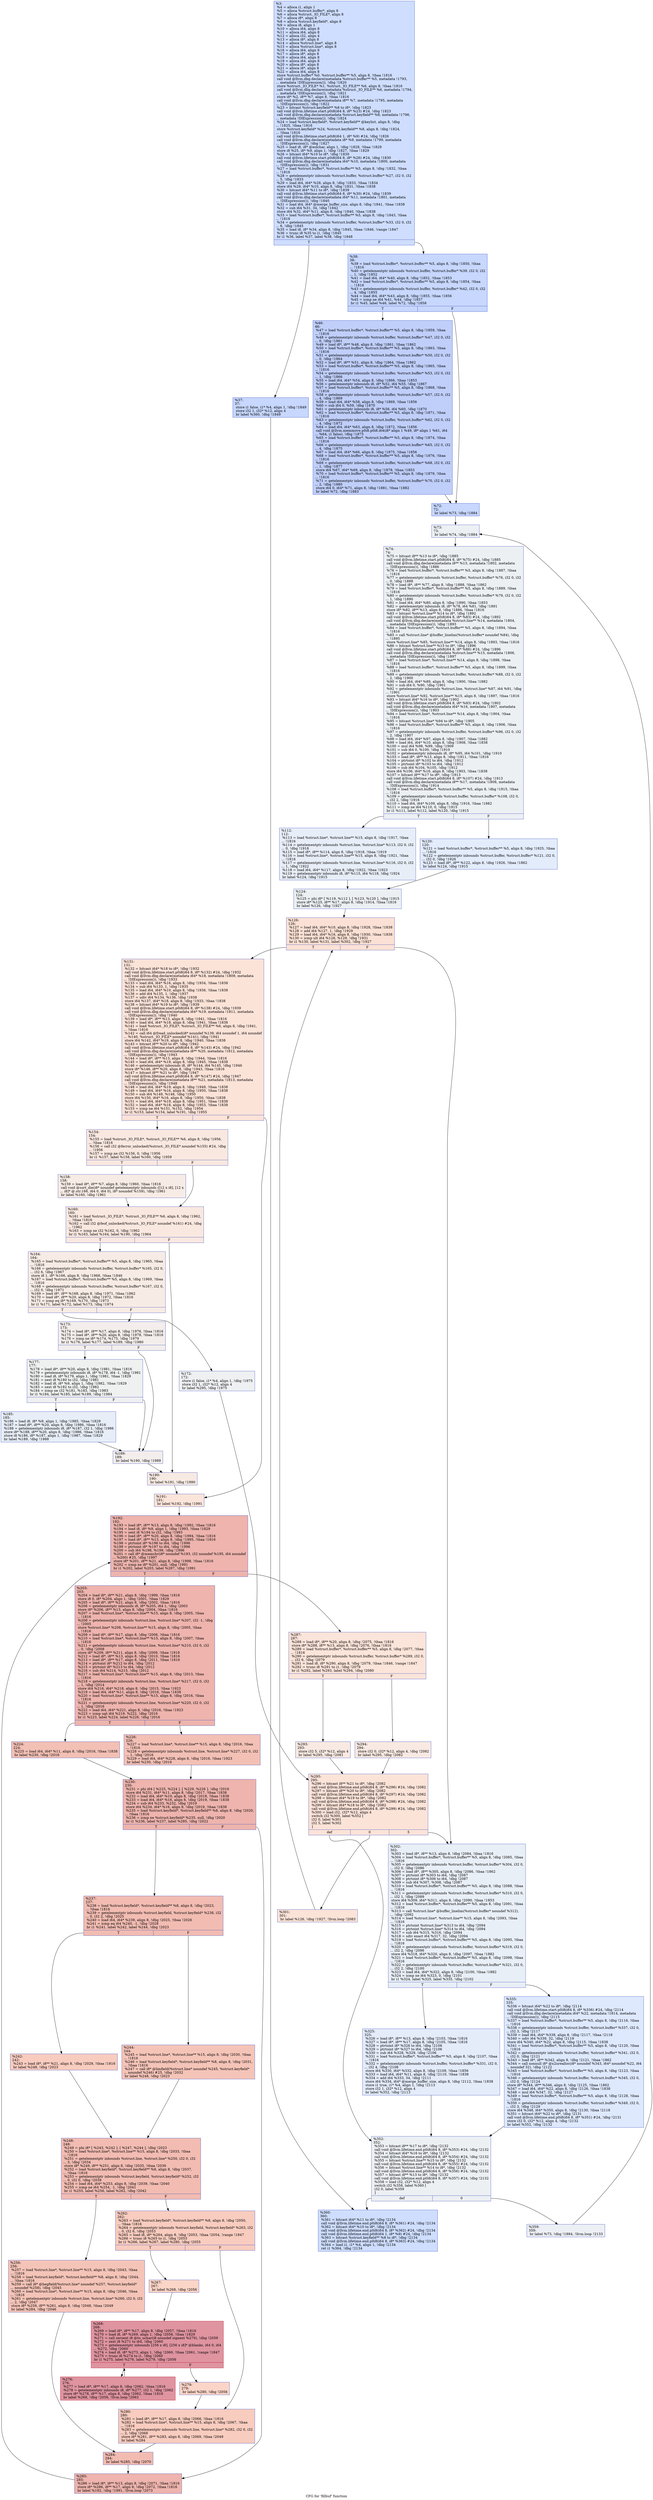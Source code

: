 digraph "CFG for 'fillbuf' function" {
	label="CFG for 'fillbuf' function";

	Node0x23582a0 [shape=record,color="#3d50c3ff", style=filled, fillcolor="#93b5fe70",label="{%3:\l  %4 = alloca i1, align 1\l  %5 = alloca %struct.buffer*, align 8\l  %6 = alloca %struct._IO_FILE*, align 8\l  %7 = alloca i8*, align 8\l  %8 = alloca %struct.keyfield*, align 8\l  %9 = alloca i8, align 1\l  %10 = alloca i64, align 8\l  %11 = alloca i64, align 8\l  %12 = alloca i32, align 4\l  %13 = alloca i8*, align 8\l  %14 = alloca %struct.line*, align 8\l  %15 = alloca %struct.line*, align 8\l  %16 = alloca i64, align 8\l  %17 = alloca i8*, align 8\l  %18 = alloca i64, align 8\l  %19 = alloca i64, align 8\l  %20 = alloca i8*, align 8\l  %21 = alloca i8*, align 8\l  %22 = alloca i64, align 8\l  store %struct.buffer* %0, %struct.buffer** %5, align 8, !tbaa !1816\l  call void @llvm.dbg.declare(metadata %struct.buffer** %5, metadata !1793,\l... metadata !DIExpression()), !dbg !1820\l  store %struct._IO_FILE* %1, %struct._IO_FILE** %6, align 8, !tbaa !1816\l  call void @llvm.dbg.declare(metadata %struct._IO_FILE** %6, metadata !1794,\l... metadata !DIExpression()), !dbg !1821\l  store i8* %2, i8** %7, align 8, !tbaa !1816\l  call void @llvm.dbg.declare(metadata i8** %7, metadata !1795, metadata\l... !DIExpression()), !dbg !1822\l  %23 = bitcast %struct.keyfield** %8 to i8*, !dbg !1823\l  call void @llvm.lifetime.start.p0i8(i64 8, i8* %23) #24, !dbg !1823\l  call void @llvm.dbg.declare(metadata %struct.keyfield** %8, metadata !1796,\l... metadata !DIExpression()), !dbg !1824\l  %24 = load %struct.keyfield*, %struct.keyfield** @keylist, align 8, !dbg\l... !1825, !tbaa !1816\l  store %struct.keyfield* %24, %struct.keyfield** %8, align 8, !dbg !1824,\l... !tbaa !1816\l  call void @llvm.lifetime.start.p0i8(i64 1, i8* %9) #24, !dbg !1826\l  call void @llvm.dbg.declare(metadata i8* %9, metadata !1799, metadata\l... !DIExpression()), !dbg !1827\l  %25 = load i8, i8* @eolchar, align 1, !dbg !1828, !tbaa !1829\l  store i8 %25, i8* %9, align 1, !dbg !1827, !tbaa !1829\l  %26 = bitcast i64* %10 to i8*, !dbg !1830\l  call void @llvm.lifetime.start.p0i8(i64 8, i8* %26) #24, !dbg !1830\l  call void @llvm.dbg.declare(metadata i64* %10, metadata !1800, metadata\l... !DIExpression()), !dbg !1831\l  %27 = load %struct.buffer*, %struct.buffer** %5, align 8, !dbg !1832, !tbaa\l... !1816\l  %28 = getelementptr inbounds %struct.buffer, %struct.buffer* %27, i32 0, i32\l... 5, !dbg !1833\l  %29 = load i64, i64* %28, align 8, !dbg !1833, !tbaa !1834\l  store i64 %29, i64* %10, align 8, !dbg !1831, !tbaa !1838\l  %30 = bitcast i64* %11 to i8*, !dbg !1839\l  call void @llvm.lifetime.start.p0i8(i64 8, i8* %30) #24, !dbg !1839\l  call void @llvm.dbg.declare(metadata i64* %11, metadata !1801, metadata\l... !DIExpression()), !dbg !1840\l  %31 = load i64, i64* @merge_buffer_size, align 8, !dbg !1841, !tbaa !1838\l  %32 = sub i64 %31, 34, !dbg !1842\l  store i64 %32, i64* %11, align 8, !dbg !1840, !tbaa !1838\l  %33 = load %struct.buffer*, %struct.buffer** %5, align 8, !dbg !1843, !tbaa\l... !1816\l  %34 = getelementptr inbounds %struct.buffer, %struct.buffer* %33, i32 0, i32\l... 6, !dbg !1845\l  %35 = load i8, i8* %34, align 8, !dbg !1845, !tbaa !1846, !range !1847\l  %36 = trunc i8 %35 to i1, !dbg !1845\l  br i1 %36, label %37, label %38, !dbg !1848\l|{<s0>T|<s1>F}}"];
	Node0x23582a0:s0 -> Node0x23584a0;
	Node0x23582a0:s1 -> Node0x23584f0;
	Node0x23584a0 [shape=record,color="#3d50c3ff", style=filled, fillcolor="#81a4fb70",label="{%37:\l37:                                               \l  store i1 false, i1* %4, align 1, !dbg !1849\l  store i32 1, i32* %12, align 4\l  br label %360, !dbg !1849\l}"];
	Node0x23584a0 -> Node0x2359440;
	Node0x23584f0 [shape=record,color="#3d50c3ff", style=filled, fillcolor="#81a4fb70",label="{%38:\l38:                                               \l  %39 = load %struct.buffer*, %struct.buffer** %5, align 8, !dbg !1850, !tbaa\l... !1816\l  %40 = getelementptr inbounds %struct.buffer, %struct.buffer* %39, i32 0, i32\l... 1, !dbg !1852\l  %41 = load i64, i64* %40, align 8, !dbg !1852, !tbaa !1853\l  %42 = load %struct.buffer*, %struct.buffer** %5, align 8, !dbg !1854, !tbaa\l... !1816\l  %43 = getelementptr inbounds %struct.buffer, %struct.buffer* %42, i32 0, i32\l... 4, !dbg !1855\l  %44 = load i64, i64* %43, align 8, !dbg !1855, !tbaa !1856\l  %45 = icmp ne i64 %41, %44, !dbg !1857\l  br i1 %45, label %46, label %72, !dbg !1858\l|{<s0>T|<s1>F}}"];
	Node0x23584f0:s0 -> Node0x2358540;
	Node0x23584f0:s1 -> Node0x2358590;
	Node0x2358540 [shape=record,color="#3d50c3ff", style=filled, fillcolor="#7093f370",label="{%46:\l46:                                               \l  %47 = load %struct.buffer*, %struct.buffer** %5, align 8, !dbg !1859, !tbaa\l... !1816\l  %48 = getelementptr inbounds %struct.buffer, %struct.buffer* %47, i32 0, i32\l... 0, !dbg !1861\l  %49 = load i8*, i8** %48, align 8, !dbg !1861, !tbaa !1862\l  %50 = load %struct.buffer*, %struct.buffer** %5, align 8, !dbg !1863, !tbaa\l... !1816\l  %51 = getelementptr inbounds %struct.buffer, %struct.buffer* %50, i32 0, i32\l... 0, !dbg !1864\l  %52 = load i8*, i8** %51, align 8, !dbg !1864, !tbaa !1862\l  %53 = load %struct.buffer*, %struct.buffer** %5, align 8, !dbg !1865, !tbaa\l... !1816\l  %54 = getelementptr inbounds %struct.buffer, %struct.buffer* %53, i32 0, i32\l... 1, !dbg !1866\l  %55 = load i64, i64* %54, align 8, !dbg !1866, !tbaa !1853\l  %56 = getelementptr inbounds i8, i8* %52, i64 %55, !dbg !1867\l  %57 = load %struct.buffer*, %struct.buffer** %5, align 8, !dbg !1868, !tbaa\l... !1816\l  %58 = getelementptr inbounds %struct.buffer, %struct.buffer* %57, i32 0, i32\l... 4, !dbg !1869\l  %59 = load i64, i64* %58, align 8, !dbg !1869, !tbaa !1856\l  %60 = sub i64 0, %59, !dbg !1870\l  %61 = getelementptr inbounds i8, i8* %56, i64 %60, !dbg !1870\l  %62 = load %struct.buffer*, %struct.buffer** %5, align 8, !dbg !1871, !tbaa\l... !1816\l  %63 = getelementptr inbounds %struct.buffer, %struct.buffer* %62, i32 0, i32\l... 4, !dbg !1872\l  %64 = load i64, i64* %63, align 8, !dbg !1872, !tbaa !1856\l  call void @llvm.memmove.p0i8.p0i8.i64(i8* align 1 %49, i8* align 1 %61, i64\l... %64, i1 false), !dbg !1873\l  %65 = load %struct.buffer*, %struct.buffer** %5, align 8, !dbg !1874, !tbaa\l... !1816\l  %66 = getelementptr inbounds %struct.buffer, %struct.buffer* %65, i32 0, i32\l... 4, !dbg !1875\l  %67 = load i64, i64* %66, align 8, !dbg !1875, !tbaa !1856\l  %68 = load %struct.buffer*, %struct.buffer** %5, align 8, !dbg !1876, !tbaa\l... !1816\l  %69 = getelementptr inbounds %struct.buffer, %struct.buffer* %68, i32 0, i32\l... 1, !dbg !1877\l  store i64 %67, i64* %69, align 8, !dbg !1878, !tbaa !1853\l  %70 = load %struct.buffer*, %struct.buffer** %5, align 8, !dbg !1879, !tbaa\l... !1816\l  %71 = getelementptr inbounds %struct.buffer, %struct.buffer* %70, i32 0, i32\l... 2, !dbg !1880\l  store i64 0, i64* %71, align 8, !dbg !1881, !tbaa !1882\l  br label %72, !dbg !1883\l}"];
	Node0x2358540 -> Node0x2358590;
	Node0x2358590 [shape=record,color="#3d50c3ff", style=filled, fillcolor="#81a4fb70",label="{%72:\l72:                                               \l  br label %73, !dbg !1884\l}"];
	Node0x2358590 -> Node0x23585e0;
	Node0x23585e0 [shape=record,color="#3d50c3ff", style=filled, fillcolor="#d6dce470",label="{%73:\l73:                                               \l  br label %74, !dbg !1884\l}"];
	Node0x23585e0 -> Node0x2358630;
	Node0x2358630 [shape=record,color="#3d50c3ff", style=filled, fillcolor="#d6dce470",label="{%74:\l74:                                               \l  %75 = bitcast i8** %13 to i8*, !dbg !1885\l  call void @llvm.lifetime.start.p0i8(i64 8, i8* %75) #24, !dbg !1885\l  call void @llvm.dbg.declare(metadata i8** %13, metadata !1802, metadata\l... !DIExpression()), !dbg !1886\l  %76 = load %struct.buffer*, %struct.buffer** %5, align 8, !dbg !1887, !tbaa\l... !1816\l  %77 = getelementptr inbounds %struct.buffer, %struct.buffer* %76, i32 0, i32\l... 0, !dbg !1888\l  %78 = load i8*, i8** %77, align 8, !dbg !1888, !tbaa !1862\l  %79 = load %struct.buffer*, %struct.buffer** %5, align 8, !dbg !1889, !tbaa\l... !1816\l  %80 = getelementptr inbounds %struct.buffer, %struct.buffer* %79, i32 0, i32\l... 1, !dbg !1890\l  %81 = load i64, i64* %80, align 8, !dbg !1890, !tbaa !1853\l  %82 = getelementptr inbounds i8, i8* %78, i64 %81, !dbg !1891\l  store i8* %82, i8** %13, align 8, !dbg !1886, !tbaa !1816\l  %83 = bitcast %struct.line** %14 to i8*, !dbg !1892\l  call void @llvm.lifetime.start.p0i8(i64 8, i8* %83) #24, !dbg !1892\l  call void @llvm.dbg.declare(metadata %struct.line** %14, metadata !1804,\l... metadata !DIExpression()), !dbg !1893\l  %84 = load %struct.buffer*, %struct.buffer** %5, align 8, !dbg !1894, !tbaa\l... !1816\l  %85 = call %struct.line* @buffer_linelim(%struct.buffer* noundef %84), !dbg\l... !1895\l  store %struct.line* %85, %struct.line** %14, align 8, !dbg !1893, !tbaa !1816\l  %86 = bitcast %struct.line** %15 to i8*, !dbg !1896\l  call void @llvm.lifetime.start.p0i8(i64 8, i8* %86) #24, !dbg !1896\l  call void @llvm.dbg.declare(metadata %struct.line** %15, metadata !1806,\l... metadata !DIExpression()), !dbg !1897\l  %87 = load %struct.line*, %struct.line** %14, align 8, !dbg !1898, !tbaa\l... !1816\l  %88 = load %struct.buffer*, %struct.buffer** %5, align 8, !dbg !1899, !tbaa\l... !1816\l  %89 = getelementptr inbounds %struct.buffer, %struct.buffer* %88, i32 0, i32\l... 2, !dbg !1900\l  %90 = load i64, i64* %89, align 8, !dbg !1900, !tbaa !1882\l  %91 = sub i64 0, %90, !dbg !1901\l  %92 = getelementptr inbounds %struct.line, %struct.line* %87, i64 %91, !dbg\l... !1901\l  store %struct.line* %92, %struct.line** %15, align 8, !dbg !1897, !tbaa !1816\l  %93 = bitcast i64* %16 to i8*, !dbg !1902\l  call void @llvm.lifetime.start.p0i8(i64 8, i8* %93) #24, !dbg !1902\l  call void @llvm.dbg.declare(metadata i64* %16, metadata !1807, metadata\l... !DIExpression()), !dbg !1903\l  %94 = load %struct.line*, %struct.line** %14, align 8, !dbg !1904, !tbaa\l... !1816\l  %95 = bitcast %struct.line* %94 to i8*, !dbg !1905\l  %96 = load %struct.buffer*, %struct.buffer** %5, align 8, !dbg !1906, !tbaa\l... !1816\l  %97 = getelementptr inbounds %struct.buffer, %struct.buffer* %96, i32 0, i32\l... 2, !dbg !1907\l  %98 = load i64, i64* %97, align 8, !dbg !1907, !tbaa !1882\l  %99 = load i64, i64* %10, align 8, !dbg !1908, !tbaa !1838\l  %100 = mul i64 %98, %99, !dbg !1909\l  %101 = sub i64 0, %100, !dbg !1910\l  %102 = getelementptr inbounds i8, i8* %95, i64 %101, !dbg !1910\l  %103 = load i8*, i8** %13, align 8, !dbg !1911, !tbaa !1816\l  %104 = ptrtoint i8* %102 to i64, !dbg !1912\l  %105 = ptrtoint i8* %103 to i64, !dbg !1912\l  %106 = sub i64 %104, %105, !dbg !1912\l  store i64 %106, i64* %16, align 8, !dbg !1903, !tbaa !1838\l  %107 = bitcast i8** %17 to i8*, !dbg !1913\l  call void @llvm.lifetime.start.p0i8(i64 8, i8* %107) #24, !dbg !1913\l  call void @llvm.dbg.declare(metadata i8** %17, metadata !1808, metadata\l... !DIExpression()), !dbg !1914\l  %108 = load %struct.buffer*, %struct.buffer** %5, align 8, !dbg !1915, !tbaa\l... !1816\l  %109 = getelementptr inbounds %struct.buffer, %struct.buffer* %108, i32 0,\l... i32 2, !dbg !1916\l  %110 = load i64, i64* %109, align 8, !dbg !1916, !tbaa !1882\l  %111 = icmp ne i64 %110, 0, !dbg !1915\l  br i1 %111, label %112, label %120, !dbg !1915\l|{<s0>T|<s1>F}}"];
	Node0x2358630:s0 -> Node0x2358680;
	Node0x2358630:s1 -> Node0x23586d0;
	Node0x2358680 [shape=record,color="#3d50c3ff", style=filled, fillcolor="#cbd8ee70",label="{%112:\l112:                                              \l  %113 = load %struct.line*, %struct.line** %15, align 8, !dbg !1917, !tbaa\l... !1816\l  %114 = getelementptr inbounds %struct.line, %struct.line* %113, i32 0, i32\l... 0, !dbg !1918\l  %115 = load i8*, i8** %114, align 8, !dbg !1918, !tbaa !1919\l  %116 = load %struct.line*, %struct.line** %15, align 8, !dbg !1921, !tbaa\l... !1816\l  %117 = getelementptr inbounds %struct.line, %struct.line* %116, i32 0, i32\l... 1, !dbg !1922\l  %118 = load i64, i64* %117, align 8, !dbg !1922, !tbaa !1923\l  %119 = getelementptr inbounds i8, i8* %115, i64 %118, !dbg !1924\l  br label %124, !dbg !1915\l}"];
	Node0x2358680 -> Node0x2358720;
	Node0x23586d0 [shape=record,color="#3d50c3ff", style=filled, fillcolor="#bfd3f670",label="{%120:\l120:                                              \l  %121 = load %struct.buffer*, %struct.buffer** %5, align 8, !dbg !1925, !tbaa\l... !1816\l  %122 = getelementptr inbounds %struct.buffer, %struct.buffer* %121, i32 0,\l... i32 0, !dbg !1926\l  %123 = load i8*, i8** %122, align 8, !dbg !1926, !tbaa !1862\l  br label %124, !dbg !1915\l}"];
	Node0x23586d0 -> Node0x2358720;
	Node0x2358720 [shape=record,color="#3d50c3ff", style=filled, fillcolor="#d6dce470",label="{%124:\l124:                                              \l  %125 = phi i8* [ %119, %112 ], [ %123, %120 ], !dbg !1915\l  store i8* %125, i8** %17, align 8, !dbg !1914, !tbaa !1816\l  br label %126, !dbg !1927\l}"];
	Node0x2358720 -> Node0x2358770;
	Node0x2358770 [shape=record,color="#3d50c3ff", style=filled, fillcolor="#f7bca170",label="{%126:\l126:                                              \l  %127 = load i64, i64* %10, align 8, !dbg !1928, !tbaa !1838\l  %128 = add i64 %127, 1, !dbg !1929\l  %129 = load i64, i64* %16, align 8, !dbg !1930, !tbaa !1838\l  %130 = icmp ult i64 %128, %129, !dbg !1931\l  br i1 %130, label %131, label %302, !dbg !1927\l|{<s0>T|<s1>F}}"];
	Node0x2358770:s0 -> Node0x23587c0;
	Node0x2358770:s1 -> Node0x23592b0;
	Node0x23587c0 [shape=record,color="#3d50c3ff", style=filled, fillcolor="#f6bfa670",label="{%131:\l131:                                              \l  %132 = bitcast i64* %18 to i8*, !dbg !1932\l  call void @llvm.lifetime.start.p0i8(i64 8, i8* %132) #24, !dbg !1932\l  call void @llvm.dbg.declare(metadata i64* %18, metadata !1809, metadata\l... !DIExpression()), !dbg !1933\l  %133 = load i64, i64* %16, align 8, !dbg !1934, !tbaa !1838\l  %134 = sub i64 %133, 1, !dbg !1935\l  %135 = load i64, i64* %10, align 8, !dbg !1936, !tbaa !1838\l  %136 = add i64 %135, 1, !dbg !1937\l  %137 = udiv i64 %134, %136, !dbg !1938\l  store i64 %137, i64* %18, align 8, !dbg !1933, !tbaa !1838\l  %138 = bitcast i64* %19 to i8*, !dbg !1939\l  call void @llvm.lifetime.start.p0i8(i64 8, i8* %138) #24, !dbg !1939\l  call void @llvm.dbg.declare(metadata i64* %19, metadata !1811, metadata\l... !DIExpression()), !dbg !1940\l  %139 = load i8*, i8** %13, align 8, !dbg !1941, !tbaa !1816\l  %140 = load i64, i64* %18, align 8, !dbg !1941, !tbaa !1838\l  %141 = load %struct._IO_FILE*, %struct._IO_FILE** %6, align 8, !dbg !1941,\l... !tbaa !1816\l  %142 = call i64 @fread_unlocked(i8* noundef %139, i64 noundef 1, i64 noundef\l... %140, %struct._IO_FILE* noundef %141), !dbg !1941\l  store i64 %142, i64* %19, align 8, !dbg !1940, !tbaa !1838\l  %143 = bitcast i8** %20 to i8*, !dbg !1942\l  call void @llvm.lifetime.start.p0i8(i64 8, i8* %143) #24, !dbg !1942\l  call void @llvm.dbg.declare(metadata i8** %20, metadata !1812, metadata\l... !DIExpression()), !dbg !1943\l  %144 = load i8*, i8** %13, align 8, !dbg !1944, !tbaa !1816\l  %145 = load i64, i64* %19, align 8, !dbg !1945, !tbaa !1838\l  %146 = getelementptr inbounds i8, i8* %144, i64 %145, !dbg !1946\l  store i8* %146, i8** %20, align 8, !dbg !1943, !tbaa !1816\l  %147 = bitcast i8** %21 to i8*, !dbg !1947\l  call void @llvm.lifetime.start.p0i8(i64 8, i8* %147) #24, !dbg !1947\l  call void @llvm.dbg.declare(metadata i8** %21, metadata !1813, metadata\l... !DIExpression()), !dbg !1948\l  %148 = load i64, i64* %19, align 8, !dbg !1949, !tbaa !1838\l  %149 = load i64, i64* %16, align 8, !dbg !1950, !tbaa !1838\l  %150 = sub i64 %149, %148, !dbg !1950\l  store i64 %150, i64* %16, align 8, !dbg !1950, !tbaa !1838\l  %151 = load i64, i64* %19, align 8, !dbg !1951, !tbaa !1838\l  %152 = load i64, i64* %18, align 8, !dbg !1953, !tbaa !1838\l  %153 = icmp ne i64 %151, %152, !dbg !1954\l  br i1 %153, label %154, label %191, !dbg !1955\l|{<s0>T|<s1>F}}"];
	Node0x23587c0:s0 -> Node0x2358810;
	Node0x23587c0:s1 -> Node0x2358b30;
	Node0x2358810 [shape=record,color="#3d50c3ff", style=filled, fillcolor="#f1ccb870",label="{%154:\l154:                                              \l  %155 = load %struct._IO_FILE*, %struct._IO_FILE** %6, align 8, !dbg !1956,\l... !tbaa !1816\l  %156 = call i32 @ferror_unlocked(%struct._IO_FILE* noundef %155) #24, !dbg\l... !1956\l  %157 = icmp ne i32 %156, 0, !dbg !1956\l  br i1 %157, label %158, label %160, !dbg !1959\l|{<s0>T|<s1>F}}"];
	Node0x2358810:s0 -> Node0x2358860;
	Node0x2358810:s1 -> Node0x23588b0;
	Node0x2358860 [shape=record,color="#3d50c3ff", style=filled, fillcolor="#ecd3c570",label="{%158:\l158:                                              \l  %159 = load i8*, i8** %7, align 8, !dbg !1960, !tbaa !1816\l  call void @sort_die(i8* noundef getelementptr inbounds ([12 x i8], [12 x\l... i8]* @.str.166, i64 0, i64 0), i8* noundef %159), !dbg !1961\l  br label %160, !dbg !1961\l}"];
	Node0x2358860 -> Node0x23588b0;
	Node0x23588b0 [shape=record,color="#3d50c3ff", style=filled, fillcolor="#f1ccb870",label="{%160:\l160:                                              \l  %161 = load %struct._IO_FILE*, %struct._IO_FILE** %6, align 8, !dbg !1962,\l... !tbaa !1816\l  %162 = call i32 @feof_unlocked(%struct._IO_FILE* noundef %161) #24, !dbg\l... !1962\l  %163 = icmp ne i32 %162, 0, !dbg !1962\l  br i1 %163, label %164, label %190, !dbg !1964\l|{<s0>T|<s1>F}}"];
	Node0x23588b0:s0 -> Node0x2358900;
	Node0x23588b0:s1 -> Node0x2358ae0;
	Node0x2358900 [shape=record,color="#3d50c3ff", style=filled, fillcolor="#ecd3c570",label="{%164:\l164:                                              \l  %165 = load %struct.buffer*, %struct.buffer** %5, align 8, !dbg !1965, !tbaa\l... !1816\l  %166 = getelementptr inbounds %struct.buffer, %struct.buffer* %165, i32 0,\l... i32 6, !dbg !1967\l  store i8 1, i8* %166, align 8, !dbg !1968, !tbaa !1846\l  %167 = load %struct.buffer*, %struct.buffer** %5, align 8, !dbg !1969, !tbaa\l... !1816\l  %168 = getelementptr inbounds %struct.buffer, %struct.buffer* %167, i32 0,\l... i32 0, !dbg !1971\l  %169 = load i8*, i8** %168, align 8, !dbg !1971, !tbaa !1862\l  %170 = load i8*, i8** %20, align 8, !dbg !1972, !tbaa !1816\l  %171 = icmp eq i8* %169, %170, !dbg !1973\l  br i1 %171, label %172, label %173, !dbg !1974\l|{<s0>T|<s1>F}}"];
	Node0x2358900:s0 -> Node0x2358950;
	Node0x2358900:s1 -> Node0x23589a0;
	Node0x2358950 [shape=record,color="#3d50c3ff", style=filled, fillcolor="#d9dce170",label="{%172:\l172:                                              \l  store i1 false, i1* %4, align 1, !dbg !1975\l  store i32 1, i32* %12, align 4\l  br label %295, !dbg !1975\l}"];
	Node0x2358950 -> Node0x2359210;
	Node0x23589a0 [shape=record,color="#3d50c3ff", style=filled, fillcolor="#e3d9d370",label="{%173:\l173:                                              \l  %174 = load i8*, i8** %17, align 8, !dbg !1976, !tbaa !1816\l  %175 = load i8*, i8** %20, align 8, !dbg !1978, !tbaa !1816\l  %176 = icmp ne i8* %174, %175, !dbg !1979\l  br i1 %176, label %177, label %189, !dbg !1980\l|{<s0>T|<s1>F}}"];
	Node0x23589a0:s0 -> Node0x23589f0;
	Node0x23589a0:s1 -> Node0x2358a90;
	Node0x23589f0 [shape=record,color="#3d50c3ff", style=filled, fillcolor="#dbdcde70",label="{%177:\l177:                                              \l  %178 = load i8*, i8** %20, align 8, !dbg !1981, !tbaa !1816\l  %179 = getelementptr inbounds i8, i8* %178, i64 -1, !dbg !1981\l  %180 = load i8, i8* %179, align 1, !dbg !1981, !tbaa !1829\l  %181 = sext i8 %180 to i32, !dbg !1981\l  %182 = load i8, i8* %9, align 1, !dbg !1982, !tbaa !1829\l  %183 = sext i8 %182 to i32, !dbg !1982\l  %184 = icmp ne i32 %181, %183, !dbg !1983\l  br i1 %184, label %185, label %189, !dbg !1984\l|{<s0>T|<s1>F}}"];
	Node0x23589f0:s0 -> Node0x2358a40;
	Node0x23589f0:s1 -> Node0x2358a90;
	Node0x2358a40 [shape=record,color="#3d50c3ff", style=filled, fillcolor="#cbd8ee70",label="{%185:\l185:                                              \l  %186 = load i8, i8* %9, align 1, !dbg !1985, !tbaa !1829\l  %187 = load i8*, i8** %20, align 8, !dbg !1986, !tbaa !1816\l  %188 = getelementptr inbounds i8, i8* %187, i32 1, !dbg !1986\l  store i8* %188, i8** %20, align 8, !dbg !1986, !tbaa !1816\l  store i8 %186, i8* %187, align 1, !dbg !1987, !tbaa !1829\l  br label %189, !dbg !1988\l}"];
	Node0x2358a40 -> Node0x2358a90;
	Node0x2358a90 [shape=record,color="#3d50c3ff", style=filled, fillcolor="#e3d9d370",label="{%189:\l189:                                              \l  br label %190, !dbg !1989\l}"];
	Node0x2358a90 -> Node0x2358ae0;
	Node0x2358ae0 [shape=record,color="#3d50c3ff", style=filled, fillcolor="#eed0c070",label="{%190:\l190:                                              \l  br label %191, !dbg !1990\l}"];
	Node0x2358ae0 -> Node0x2358b30;
	Node0x2358b30 [shape=record,color="#3d50c3ff", style=filled, fillcolor="#f5c1a970",label="{%191:\l191:                                              \l  br label %192, !dbg !1991\l}"];
	Node0x2358b30 -> Node0x2358b80;
	Node0x2358b80 [shape=record,color="#3d50c3ff", style=filled, fillcolor="#d8564670",label="{%192:\l192:                                              \l  %193 = load i8*, i8** %13, align 8, !dbg !1992, !tbaa !1816\l  %194 = load i8, i8* %9, align 1, !dbg !1993, !tbaa !1829\l  %195 = sext i8 %194 to i32, !dbg !1993\l  %196 = load i8*, i8** %20, align 8, !dbg !1994, !tbaa !1816\l  %197 = load i8*, i8** %13, align 8, !dbg !1995, !tbaa !1816\l  %198 = ptrtoint i8* %196 to i64, !dbg !1996\l  %199 = ptrtoint i8* %197 to i64, !dbg !1996\l  %200 = sub i64 %198, %199, !dbg !1996\l  %201 = call i8* @memchr(i8* noundef %193, i32 noundef %195, i64 noundef\l... %200) #25, !dbg !1997\l  store i8* %201, i8** %21, align 8, !dbg !1998, !tbaa !1816\l  %202 = icmp ne i8* %201, null, !dbg !1991\l  br i1 %202, label %203, label %287, !dbg !1991\l|{<s0>T|<s1>F}}"];
	Node0x2358b80:s0 -> Node0x2358bd0;
	Node0x2358b80:s1 -> Node0x2359120;
	Node0x2358bd0 [shape=record,color="#3d50c3ff", style=filled, fillcolor="#d8564670",label="{%203:\l203:                                              \l  %204 = load i8*, i8** %21, align 8, !dbg !1999, !tbaa !1816\l  store i8 0, i8* %204, align 1, !dbg !2001, !tbaa !1829\l  %205 = load i8*, i8** %21, align 8, !dbg !2002, !tbaa !1816\l  %206 = getelementptr inbounds i8, i8* %205, i64 1, !dbg !2003\l  store i8* %206, i8** %13, align 8, !dbg !2004, !tbaa !1816\l  %207 = load %struct.line*, %struct.line** %15, align 8, !dbg !2005, !tbaa\l... !1816\l  %208 = getelementptr inbounds %struct.line, %struct.line* %207, i32 -1, !dbg\l... !2005\l  store %struct.line* %208, %struct.line** %15, align 8, !dbg !2005, !tbaa\l... !1816\l  %209 = load i8*, i8** %17, align 8, !dbg !2006, !tbaa !1816\l  %210 = load %struct.line*, %struct.line** %15, align 8, !dbg !2007, !tbaa\l... !1816\l  %211 = getelementptr inbounds %struct.line, %struct.line* %210, i32 0, i32\l... 0, !dbg !2008\l  store i8* %209, i8** %211, align 8, !dbg !2009, !tbaa !1919\l  %212 = load i8*, i8** %13, align 8, !dbg !2010, !tbaa !1816\l  %213 = load i8*, i8** %17, align 8, !dbg !2011, !tbaa !1816\l  %214 = ptrtoint i8* %212 to i64, !dbg !2012\l  %215 = ptrtoint i8* %213 to i64, !dbg !2012\l  %216 = sub i64 %214, %215, !dbg !2012\l  %217 = load %struct.line*, %struct.line** %15, align 8, !dbg !2013, !tbaa\l... !1816\l  %218 = getelementptr inbounds %struct.line, %struct.line* %217, i32 0, i32\l... 1, !dbg !2014\l  store i64 %216, i64* %218, align 8, !dbg !2015, !tbaa !1923\l  %219 = load i64, i64* %11, align 8, !dbg !2016, !tbaa !1838\l  %220 = load %struct.line*, %struct.line** %15, align 8, !dbg !2016, !tbaa\l... !1816\l  %221 = getelementptr inbounds %struct.line, %struct.line* %220, i32 0, i32\l... 1, !dbg !2016\l  %222 = load i64, i64* %221, align 8, !dbg !2016, !tbaa !1923\l  %223 = icmp ugt i64 %219, %222, !dbg !2016\l  br i1 %223, label %224, label %226, !dbg !2016\l|{<s0>T|<s1>F}}"];
	Node0x2358bd0:s0 -> Node0x2358c20;
	Node0x2358bd0:s1 -> Node0x2358c70;
	Node0x2358c20 [shape=record,color="#3d50c3ff", style=filled, fillcolor="#e5705870",label="{%224:\l224:                                              \l  %225 = load i64, i64* %11, align 8, !dbg !2016, !tbaa !1838\l  br label %230, !dbg !2016\l}"];
	Node0x2358c20 -> Node0x2358cc0;
	Node0x2358c70 [shape=record,color="#3d50c3ff", style=filled, fillcolor="#e5705870",label="{%226:\l226:                                              \l  %227 = load %struct.line*, %struct.line** %15, align 8, !dbg !2016, !tbaa\l... !1816\l  %228 = getelementptr inbounds %struct.line, %struct.line* %227, i32 0, i32\l... 1, !dbg !2016\l  %229 = load i64, i64* %228, align 8, !dbg !2016, !tbaa !1923\l  br label %230, !dbg !2016\l}"];
	Node0x2358c70 -> Node0x2358cc0;
	Node0x2358cc0 [shape=record,color="#3d50c3ff", style=filled, fillcolor="#d8564670",label="{%230:\l230:                                              \l  %231 = phi i64 [ %225, %224 ], [ %229, %226 ], !dbg !2016\l  store i64 %231, i64* %11, align 8, !dbg !2017, !tbaa !1838\l  %232 = load i64, i64* %10, align 8, !dbg !2018, !tbaa !1838\l  %233 = load i64, i64* %16, align 8, !dbg !2019, !tbaa !1838\l  %234 = sub i64 %233, %232, !dbg !2019\l  store i64 %234, i64* %16, align 8, !dbg !2019, !tbaa !1838\l  %235 = load %struct.keyfield*, %struct.keyfield** %8, align 8, !dbg !2020,\l... !tbaa !1816\l  %236 = icmp ne %struct.keyfield* %235, null, !dbg !2020\l  br i1 %236, label %237, label %285, !dbg !2022\l|{<s0>T|<s1>F}}"];
	Node0x2358cc0:s0 -> Node0x2358d10;
	Node0x2358cc0:s1 -> Node0x23590d0;
	Node0x2358d10 [shape=record,color="#3d50c3ff", style=filled, fillcolor="#e1675170",label="{%237:\l237:                                              \l  %238 = load %struct.keyfield*, %struct.keyfield** %8, align 8, !dbg !2023,\l... !tbaa !1816\l  %239 = getelementptr inbounds %struct.keyfield, %struct.keyfield* %238, i32\l... 0, i32 2, !dbg !2025\l  %240 = load i64, i64* %239, align 8, !dbg !2025, !tbaa !2026\l  %241 = icmp eq i64 %240, -1, !dbg !2028\l  br i1 %241, label %242, label %244, !dbg !2023\l|{<s0>T|<s1>F}}"];
	Node0x2358d10:s0 -> Node0x2358d60;
	Node0x2358d10:s1 -> Node0x2358db0;
	Node0x2358d60 [shape=record,color="#3d50c3ff", style=filled, fillcolor="#f08b6e70",label="{%242:\l242:                                              \l  %243 = load i8*, i8** %21, align 8, !dbg !2029, !tbaa !1816\l  br label %248, !dbg !2023\l}"];
	Node0x2358d60 -> Node0x2358e00;
	Node0x2358db0 [shape=record,color="#3d50c3ff", style=filled, fillcolor="#e97a5f70",label="{%244:\l244:                                              \l  %245 = load %struct.line*, %struct.line** %15, align 8, !dbg !2030, !tbaa\l... !1816\l  %246 = load %struct.keyfield*, %struct.keyfield** %8, align 8, !dbg !2031,\l... !tbaa !1816\l  %247 = call i8* @limfield(%struct.line* noundef %245, %struct.keyfield*\l... noundef %246) #25, !dbg !2032\l  br label %248, !dbg !2023\l}"];
	Node0x2358db0 -> Node0x2358e00;
	Node0x2358e00 [shape=record,color="#3d50c3ff", style=filled, fillcolor="#e1675170",label="{%248:\l248:                                              \l  %249 = phi i8* [ %243, %242 ], [ %247, %244 ], !dbg !2023\l  %250 = load %struct.line*, %struct.line** %15, align 8, !dbg !2033, !tbaa\l... !1816\l  %251 = getelementptr inbounds %struct.line, %struct.line* %250, i32 0, i32\l... 3, !dbg !2034\l  store i8* %249, i8** %251, align 8, !dbg !2035, !tbaa !2036\l  %252 = load %struct.keyfield*, %struct.keyfield** %8, align 8, !dbg !2037,\l... !tbaa !1816\l  %253 = getelementptr inbounds %struct.keyfield, %struct.keyfield* %252, i32\l... 0, i32 0, !dbg !2039\l  %254 = load i64, i64* %253, align 8, !dbg !2039, !tbaa !2040\l  %255 = icmp ne i64 %254, -1, !dbg !2041\l  br i1 %255, label %256, label %262, !dbg !2042\l|{<s0>T|<s1>F}}"];
	Node0x2358e00:s0 -> Node0x2358e50;
	Node0x2358e00:s1 -> Node0x2358ea0;
	Node0x2358e50 [shape=record,color="#3d50c3ff", style=filled, fillcolor="#e97a5f70",label="{%256:\l256:                                              \l  %257 = load %struct.line*, %struct.line** %15, align 8, !dbg !2043, !tbaa\l... !1816\l  %258 = load %struct.keyfield*, %struct.keyfield** %8, align 8, !dbg !2044,\l... !tbaa !1816\l  %259 = call i8* @begfield(%struct.line* noundef %257, %struct.keyfield*\l... noundef %258), !dbg !2045\l  %260 = load %struct.line*, %struct.line** %15, align 8, !dbg !2046, !tbaa\l... !1816\l  %261 = getelementptr inbounds %struct.line, %struct.line* %260, i32 0, i32\l... 2, !dbg !2047\l  store i8* %259, i8** %261, align 8, !dbg !2048, !tbaa !2049\l  br label %284, !dbg !2046\l}"];
	Node0x2358e50 -> Node0x2359080;
	Node0x2358ea0 [shape=record,color="#3d50c3ff", style=filled, fillcolor="#f08b6e70",label="{%262:\l262:                                              \l  %263 = load %struct.keyfield*, %struct.keyfield** %8, align 8, !dbg !2050,\l... !tbaa !1816\l  %264 = getelementptr inbounds %struct.keyfield, %struct.keyfield* %263, i32\l... 0, i32 6, !dbg !2053\l  %265 = load i8, i8* %264, align 8, !dbg !2053, !tbaa !2054, !range !1847\l  %266 = trunc i8 %265 to i1, !dbg !2053\l  br i1 %266, label %267, label %280, !dbg !2055\l|{<s0>T|<s1>F}}"];
	Node0x2358ea0:s0 -> Node0x2358ef0;
	Node0x2358ea0:s1 -> Node0x2359030;
	Node0x2358ef0 [shape=record,color="#3d50c3ff", style=filled, fillcolor="#f5a08170",label="{%267:\l267:                                              \l  br label %268, !dbg !2056\l}"];
	Node0x2358ef0 -> Node0x2358f40;
	Node0x2358f40 [shape=record,color="#b70d28ff", style=filled, fillcolor="#b70d2870",label="{%268:\l268:                                              \l  %269 = load i8*, i8** %17, align 8, !dbg !2057, !tbaa !1816\l  %270 = load i8, i8* %269, align 1, !dbg !2058, !tbaa !1829\l  %271 = call zeroext i8 @to_uchar(i8 noundef signext %270), !dbg !2059\l  %272 = zext i8 %271 to i64, !dbg !2060\l  %273 = getelementptr inbounds [256 x i8], [256 x i8]* @blanks, i64 0, i64\l... %272, !dbg !2060\l  %274 = load i8, i8* %273, align 1, !dbg !2060, !tbaa !2061, !range !1847\l  %275 = trunc i8 %274 to i1, !dbg !2060\l  br i1 %275, label %276, label %279, !dbg !2056\l|{<s0>T|<s1>F}}"];
	Node0x2358f40:s0 -> Node0x2358f90;
	Node0x2358f40:s1 -> Node0x2358fe0;
	Node0x2358f90 [shape=record,color="#b70d28ff", style=filled, fillcolor="#b70d2870",label="{%276:\l276:                                              \l  %277 = load i8*, i8** %17, align 8, !dbg !2062, !tbaa !1816\l  %278 = getelementptr inbounds i8, i8* %277, i32 1, !dbg !2062\l  store i8* %278, i8** %17, align 8, !dbg !2062, !tbaa !1816\l  br label %268, !dbg !2056, !llvm.loop !2063\l}"];
	Node0x2358f90 -> Node0x2358f40;
	Node0x2358fe0 [shape=record,color="#3d50c3ff", style=filled, fillcolor="#f5a08170",label="{%279:\l279:                                              \l  br label %280, !dbg !2056\l}"];
	Node0x2358fe0 -> Node0x2359030;
	Node0x2359030 [shape=record,color="#3d50c3ff", style=filled, fillcolor="#f08b6e70",label="{%280:\l280:                                              \l  %281 = load i8*, i8** %17, align 8, !dbg !2066, !tbaa !1816\l  %282 = load %struct.line*, %struct.line** %15, align 8, !dbg !2067, !tbaa\l... !1816\l  %283 = getelementptr inbounds %struct.line, %struct.line* %282, i32 0, i32\l... 2, !dbg !2068\l  store i8* %281, i8** %283, align 8, !dbg !2069, !tbaa !2049\l  br label %284\l}"];
	Node0x2359030 -> Node0x2359080;
	Node0x2359080 [shape=record,color="#3d50c3ff", style=filled, fillcolor="#e1675170",label="{%284:\l284:                                              \l  br label %285, !dbg !2070\l}"];
	Node0x2359080 -> Node0x23590d0;
	Node0x23590d0 [shape=record,color="#3d50c3ff", style=filled, fillcolor="#d8564670",label="{%285:\l285:                                              \l  %286 = load i8*, i8** %13, align 8, !dbg !2071, !tbaa !1816\l  store i8* %286, i8** %17, align 8, !dbg !2072, !tbaa !1816\l  br label %192, !dbg !1991, !llvm.loop !2073\l}"];
	Node0x23590d0 -> Node0x2358b80;
	Node0x2359120 [shape=record,color="#3d50c3ff", style=filled, fillcolor="#f5c1a970",label="{%287:\l287:                                              \l  %288 = load i8*, i8** %20, align 8, !dbg !2075, !tbaa !1816\l  store i8* %288, i8** %13, align 8, !dbg !2076, !tbaa !1816\l  %289 = load %struct.buffer*, %struct.buffer** %5, align 8, !dbg !2077, !tbaa\l... !1816\l  %290 = getelementptr inbounds %struct.buffer, %struct.buffer* %289, i32 0,\l... i32 6, !dbg !2079\l  %291 = load i8, i8* %290, align 8, !dbg !2079, !tbaa !1846, !range !1847\l  %292 = trunc i8 %291 to i1, !dbg !2079\l  br i1 %292, label %293, label %294, !dbg !2080\l|{<s0>T|<s1>F}}"];
	Node0x2359120:s0 -> Node0x2359170;
	Node0x2359120:s1 -> Node0x23591c0;
	Node0x2359170 [shape=record,color="#3d50c3ff", style=filled, fillcolor="#efcebd70",label="{%293:\l293:                                              \l  store i32 5, i32* %12, align 4\l  br label %295, !dbg !2081\l}"];
	Node0x2359170 -> Node0x2359210;
	Node0x23591c0 [shape=record,color="#3d50c3ff", style=filled, fillcolor="#efcebd70",label="{%294:\l294:                                              \l  store i32 0, i32* %12, align 4, !dbg !2082\l  br label %295, !dbg !2082\l}"];
	Node0x23591c0 -> Node0x2359210;
	Node0x2359210 [shape=record,color="#3d50c3ff", style=filled, fillcolor="#f6bfa670",label="{%295:\l295:                                              \l  %296 = bitcast i8** %21 to i8*, !dbg !2082\l  call void @llvm.lifetime.end.p0i8(i64 8, i8* %296) #24, !dbg !2082\l  %297 = bitcast i8** %20 to i8*, !dbg !2082\l  call void @llvm.lifetime.end.p0i8(i64 8, i8* %297) #24, !dbg !2082\l  %298 = bitcast i64* %19 to i8*, !dbg !2082\l  call void @llvm.lifetime.end.p0i8(i64 8, i8* %298) #24, !dbg !2082\l  %299 = bitcast i64* %18 to i8*, !dbg !2082\l  call void @llvm.lifetime.end.p0i8(i64 8, i8* %299) #24, !dbg !2082\l  %300 = load i32, i32* %12, align 4\l  switch i32 %300, label %352 [\l    i32 0, label %301\l    i32 5, label %302\l  ]\l|{<s0>def|<s1>0|<s2>5}}"];
	Node0x2359210:s0 -> Node0x23593a0;
	Node0x2359210:s1 -> Node0x2359260;
	Node0x2359210:s2 -> Node0x23592b0;
	Node0x2359260 [shape=record,color="#3d50c3ff", style=filled, fillcolor="#f6bfa670",label="{%301:\l301:                                              \l  br label %126, !dbg !1927, !llvm.loop !2083\l}"];
	Node0x2359260 -> Node0x2358770;
	Node0x23592b0 [shape=record,color="#3d50c3ff", style=filled, fillcolor="#cedaeb70",label="{%302:\l302:                                              \l  %303 = load i8*, i8** %13, align 8, !dbg !2084, !tbaa !1816\l  %304 = load %struct.buffer*, %struct.buffer** %5, align 8, !dbg !2085, !tbaa\l... !1816\l  %305 = getelementptr inbounds %struct.buffer, %struct.buffer* %304, i32 0,\l... i32 0, !dbg !2086\l  %306 = load i8*, i8** %305, align 8, !dbg !2086, !tbaa !1862\l  %307 = ptrtoint i8* %303 to i64, !dbg !2087\l  %308 = ptrtoint i8* %306 to i64, !dbg !2087\l  %309 = sub i64 %307, %308, !dbg !2087\l  %310 = load %struct.buffer*, %struct.buffer** %5, align 8, !dbg !2088, !tbaa\l... !1816\l  %311 = getelementptr inbounds %struct.buffer, %struct.buffer* %310, i32 0,\l... i32 1, !dbg !2089\l  store i64 %309, i64* %311, align 8, !dbg !2090, !tbaa !1853\l  %312 = load %struct.buffer*, %struct.buffer** %5, align 8, !dbg !2091, !tbaa\l... !1816\l  %313 = call %struct.line* @buffer_linelim(%struct.buffer* noundef %312),\l... !dbg !2092\l  %314 = load %struct.line*, %struct.line** %15, align 8, !dbg !2093, !tbaa\l... !1816\l  %315 = ptrtoint %struct.line* %313 to i64, !dbg !2094\l  %316 = ptrtoint %struct.line* %314 to i64, !dbg !2094\l  %317 = sub i64 %315, %316, !dbg !2094\l  %318 = sdiv exact i64 %317, 32, !dbg !2094\l  %319 = load %struct.buffer*, %struct.buffer** %5, align 8, !dbg !2095, !tbaa\l... !1816\l  %320 = getelementptr inbounds %struct.buffer, %struct.buffer* %319, i32 0,\l... i32 2, !dbg !2096\l  store i64 %318, i64* %320, align 8, !dbg !2097, !tbaa !1882\l  %321 = load %struct.buffer*, %struct.buffer** %5, align 8, !dbg !2098, !tbaa\l... !1816\l  %322 = getelementptr inbounds %struct.buffer, %struct.buffer* %321, i32 0,\l... i32 2, !dbg !2100\l  %323 = load i64, i64* %322, align 8, !dbg !2100, !tbaa !1882\l  %324 = icmp ne i64 %323, 0, !dbg !2101\l  br i1 %324, label %325, label %335, !dbg !2102\l|{<s0>T|<s1>F}}"];
	Node0x23592b0:s0 -> Node0x2359300;
	Node0x23592b0:s1 -> Node0x2359350;
	Node0x2359300 [shape=record,color="#3d50c3ff", style=filled, fillcolor="#c1d4f470",label="{%325:\l325:                                              \l  %326 = load i8*, i8** %13, align 8, !dbg !2103, !tbaa !1816\l  %327 = load i8*, i8** %17, align 8, !dbg !2105, !tbaa !1816\l  %328 = ptrtoint i8* %326 to i64, !dbg !2106\l  %329 = ptrtoint i8* %327 to i64, !dbg !2106\l  %330 = sub i64 %328, %329, !dbg !2106\l  %331 = load %struct.buffer*, %struct.buffer** %5, align 8, !dbg !2107, !tbaa\l... !1816\l  %332 = getelementptr inbounds %struct.buffer, %struct.buffer* %331, i32 0,\l... i32 4, !dbg !2108\l  store i64 %330, i64* %332, align 8, !dbg !2109, !tbaa !1856\l  %333 = load i64, i64* %11, align 8, !dbg !2110, !tbaa !1838\l  %334 = add i64 %333, 34, !dbg !2111\l  store i64 %334, i64* @merge_buffer_size, align 8, !dbg !2112, !tbaa !1838\l  store i1 true, i1* %4, align 1, !dbg !2113\l  store i32 1, i32* %12, align 4\l  br label %352, !dbg !2113\l}"];
	Node0x2359300 -> Node0x23593a0;
	Node0x2359350 [shape=record,color="#3d50c3ff", style=filled, fillcolor="#b5cdfa70",label="{%335:\l335:                                              \l  %336 = bitcast i64* %22 to i8*, !dbg !2114\l  call void @llvm.lifetime.start.p0i8(i64 8, i8* %336) #24, !dbg !2114\l  call void @llvm.dbg.declare(metadata i64* %22, metadata !1814, metadata\l... !DIExpression()), !dbg !2115\l  %337 = load %struct.buffer*, %struct.buffer** %5, align 8, !dbg !2116, !tbaa\l... !1816\l  %338 = getelementptr inbounds %struct.buffer, %struct.buffer* %337, i32 0,\l... i32 3, !dbg !2117\l  %339 = load i64, i64* %338, align 8, !dbg !2117, !tbaa !2118\l  %340 = udiv i64 %339, 32, !dbg !2119\l  store i64 %340, i64* %22, align 8, !dbg !2115, !tbaa !1838\l  %341 = load %struct.buffer*, %struct.buffer** %5, align 8, !dbg !2120, !tbaa\l... !1816\l  %342 = getelementptr inbounds %struct.buffer, %struct.buffer* %341, i32 0,\l... i32 0, !dbg !2121\l  %343 = load i8*, i8** %342, align 8, !dbg !2121, !tbaa !1862\l  %344 = call nonnull i8* @x2nrealloc(i8* noundef %343, i64* noundef %22, i64\l... noundef 32), !dbg !2122\l  %345 = load %struct.buffer*, %struct.buffer** %5, align 8, !dbg !2123, !tbaa\l... !1816\l  %346 = getelementptr inbounds %struct.buffer, %struct.buffer* %345, i32 0,\l... i32 0, !dbg !2124\l  store i8* %344, i8** %346, align 8, !dbg !2125, !tbaa !1862\l  %347 = load i64, i64* %22, align 8, !dbg !2126, !tbaa !1838\l  %348 = mul i64 %347, 32, !dbg !2127\l  %349 = load %struct.buffer*, %struct.buffer** %5, align 8, !dbg !2128, !tbaa\l... !1816\l  %350 = getelementptr inbounds %struct.buffer, %struct.buffer* %349, i32 0,\l... i32 3, !dbg !2129\l  store i64 %348, i64* %350, align 8, !dbg !2130, !tbaa !2118\l  %351 = bitcast i64* %22 to i8*, !dbg !2131\l  call void @llvm.lifetime.end.p0i8(i64 8, i8* %351) #24, !dbg !2131\l  store i32 0, i32* %12, align 4, !dbg !2132\l  br label %352, !dbg !2132\l}"];
	Node0x2359350 -> Node0x23593a0;
	Node0x23593a0 [shape=record,color="#3d50c3ff", style=filled, fillcolor="#d6dce470",label="{%352:\l352:                                              \l  %353 = bitcast i8** %17 to i8*, !dbg !2132\l  call void @llvm.lifetime.end.p0i8(i64 8, i8* %353) #24, !dbg !2132\l  %354 = bitcast i64* %16 to i8*, !dbg !2132\l  call void @llvm.lifetime.end.p0i8(i64 8, i8* %354) #24, !dbg !2132\l  %355 = bitcast %struct.line** %15 to i8*, !dbg !2132\l  call void @llvm.lifetime.end.p0i8(i64 8, i8* %355) #24, !dbg !2132\l  %356 = bitcast %struct.line** %14 to i8*, !dbg !2132\l  call void @llvm.lifetime.end.p0i8(i64 8, i8* %356) #24, !dbg !2132\l  %357 = bitcast i8** %13 to i8*, !dbg !2132\l  call void @llvm.lifetime.end.p0i8(i64 8, i8* %357) #24, !dbg !2132\l  %358 = load i32, i32* %12, align 4\l  switch i32 %358, label %360 [\l    i32 0, label %359\l  ]\l|{<s0>def|<s1>0}}"];
	Node0x23593a0:s0 -> Node0x2359440;
	Node0x23593a0:s1 -> Node0x23593f0;
	Node0x23593f0 [shape=record,color="#3d50c3ff", style=filled, fillcolor="#d4dbe670",label="{%359:\l359:                                              \l  br label %73, !dbg !1884, !llvm.loop !2133\l}"];
	Node0x23593f0 -> Node0x23585e0;
	Node0x2359440 [shape=record,color="#3d50c3ff", style=filled, fillcolor="#93b5fe70",label="{%360:\l360:                                              \l  %361 = bitcast i64* %11 to i8*, !dbg !2134\l  call void @llvm.lifetime.end.p0i8(i64 8, i8* %361) #24, !dbg !2134\l  %362 = bitcast i64* %10 to i8*, !dbg !2134\l  call void @llvm.lifetime.end.p0i8(i64 8, i8* %362) #24, !dbg !2134\l  call void @llvm.lifetime.end.p0i8(i64 1, i8* %9) #24, !dbg !2134\l  %363 = bitcast %struct.keyfield** %8 to i8*, !dbg !2134\l  call void @llvm.lifetime.end.p0i8(i64 8, i8* %363) #24, !dbg !2134\l  %364 = load i1, i1* %4, align 1, !dbg !2134\l  ret i1 %364, !dbg !2134\l}"];
}
